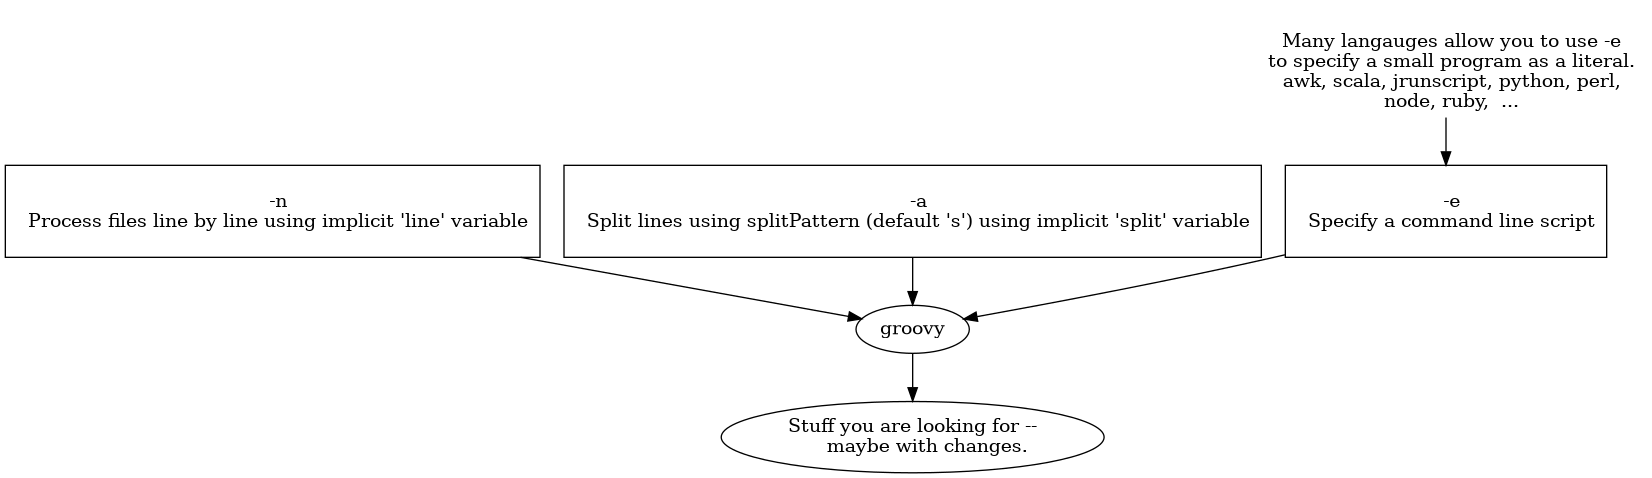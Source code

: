 @startuml
digraph G {

  #rankdir=LR

  { e, n, a } -> groovy ->
     "Stuff you are looking for --
     maybe with changes."
  also -> e

  n [shape=box label="
  -n
  Process files line by line using implicit 'line' variable
  "]

  e [shape=box label="
  -e
  Specify a command line script
  "]

  a [shape=box label="
  -a
  Split lines using splitPattern (default '\s') using implicit 'split' variable
  "]

  also [shape=none label="
  Many langauges allow you to use -e
  to specify a small program as a literal.
  awk, scala, jrunscript, python, perl,
  node, ruby,  ..."]
}

@enduml
